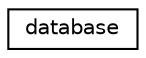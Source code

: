 digraph "Graphical Class Hierarchy"
{
  edge [fontname="Helvetica",fontsize="10",labelfontname="Helvetica",labelfontsize="10"];
  node [fontname="Helvetica",fontsize="10",shape=record];
  rankdir="LR";
  Node0 [label="database",height=0.2,width=0.4,color="black", fillcolor="white", style="filled",URL="$classdatabase.html",tooltip="tracks the blockchain state in an extensible manner "];
}

